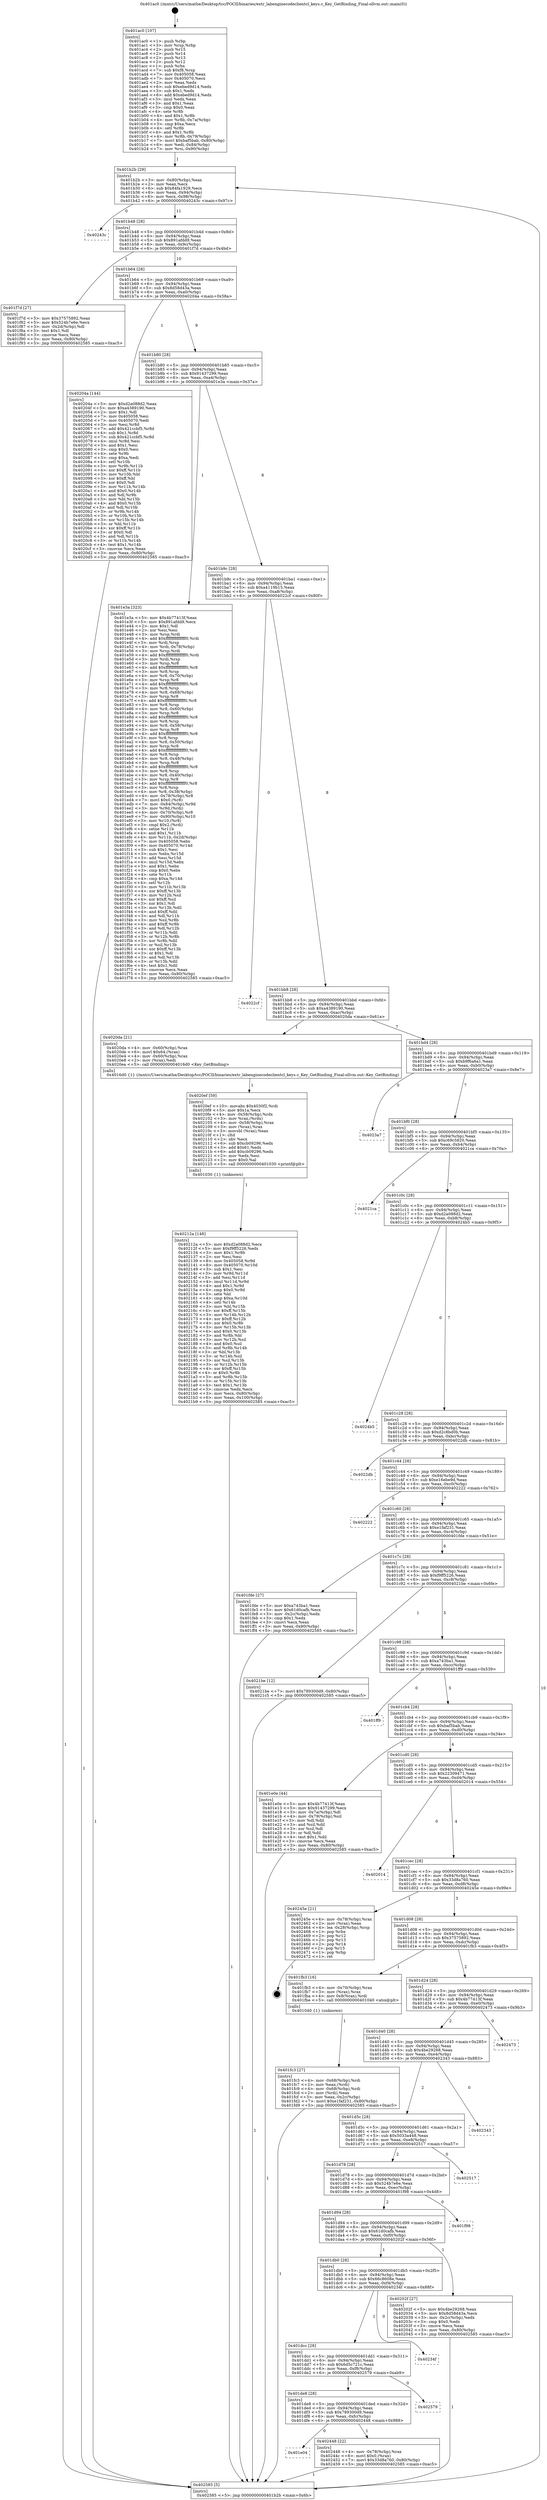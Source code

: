 digraph "0x401ac0" {
  label = "0x401ac0 (/mnt/c/Users/mathe/Desktop/tcc/POCII/binaries/extr_labenginecodeclientcl_keys.c_Key_GetBinding_Final-ollvm.out::main(0))"
  labelloc = "t"
  node[shape=record]

  Entry [label="",width=0.3,height=0.3,shape=circle,fillcolor=black,style=filled]
  "0x401b2b" [label="{
     0x401b2b [29]\l
     | [instrs]\l
     &nbsp;&nbsp;0x401b2b \<+3\>: mov -0x80(%rbp),%eax\l
     &nbsp;&nbsp;0x401b2e \<+2\>: mov %eax,%ecx\l
     &nbsp;&nbsp;0x401b30 \<+6\>: sub $0x84fa1929,%ecx\l
     &nbsp;&nbsp;0x401b36 \<+6\>: mov %eax,-0x94(%rbp)\l
     &nbsp;&nbsp;0x401b3c \<+6\>: mov %ecx,-0x98(%rbp)\l
     &nbsp;&nbsp;0x401b42 \<+6\>: je 000000000040243c \<main+0x97c\>\l
  }"]
  "0x40243c" [label="{
     0x40243c\l
  }", style=dashed]
  "0x401b48" [label="{
     0x401b48 [28]\l
     | [instrs]\l
     &nbsp;&nbsp;0x401b48 \<+5\>: jmp 0000000000401b4d \<main+0x8d\>\l
     &nbsp;&nbsp;0x401b4d \<+6\>: mov -0x94(%rbp),%eax\l
     &nbsp;&nbsp;0x401b53 \<+5\>: sub $0x891afdd9,%eax\l
     &nbsp;&nbsp;0x401b58 \<+6\>: mov %eax,-0x9c(%rbp)\l
     &nbsp;&nbsp;0x401b5e \<+6\>: je 0000000000401f7d \<main+0x4bd\>\l
  }"]
  Exit [label="",width=0.3,height=0.3,shape=circle,fillcolor=black,style=filled,peripheries=2]
  "0x401f7d" [label="{
     0x401f7d [27]\l
     | [instrs]\l
     &nbsp;&nbsp;0x401f7d \<+5\>: mov $0x37575892,%eax\l
     &nbsp;&nbsp;0x401f82 \<+5\>: mov $0x524b7e6e,%ecx\l
     &nbsp;&nbsp;0x401f87 \<+3\>: mov -0x2d(%rbp),%dl\l
     &nbsp;&nbsp;0x401f8a \<+3\>: test $0x1,%dl\l
     &nbsp;&nbsp;0x401f8d \<+3\>: cmovne %ecx,%eax\l
     &nbsp;&nbsp;0x401f90 \<+3\>: mov %eax,-0x80(%rbp)\l
     &nbsp;&nbsp;0x401f93 \<+5\>: jmp 0000000000402585 \<main+0xac5\>\l
  }"]
  "0x401b64" [label="{
     0x401b64 [28]\l
     | [instrs]\l
     &nbsp;&nbsp;0x401b64 \<+5\>: jmp 0000000000401b69 \<main+0xa9\>\l
     &nbsp;&nbsp;0x401b69 \<+6\>: mov -0x94(%rbp),%eax\l
     &nbsp;&nbsp;0x401b6f \<+5\>: sub $0x8d58d43a,%eax\l
     &nbsp;&nbsp;0x401b74 \<+6\>: mov %eax,-0xa0(%rbp)\l
     &nbsp;&nbsp;0x401b7a \<+6\>: je 000000000040204a \<main+0x58a\>\l
  }"]
  "0x401e04" [label="{
     0x401e04\l
  }", style=dashed]
  "0x40204a" [label="{
     0x40204a [144]\l
     | [instrs]\l
     &nbsp;&nbsp;0x40204a \<+5\>: mov $0xd2a088d2,%eax\l
     &nbsp;&nbsp;0x40204f \<+5\>: mov $0xa4389190,%ecx\l
     &nbsp;&nbsp;0x402054 \<+2\>: mov $0x1,%dl\l
     &nbsp;&nbsp;0x402056 \<+7\>: mov 0x405058,%esi\l
     &nbsp;&nbsp;0x40205d \<+7\>: mov 0x405070,%edi\l
     &nbsp;&nbsp;0x402064 \<+3\>: mov %esi,%r8d\l
     &nbsp;&nbsp;0x402067 \<+7\>: add $0x421ccbf5,%r8d\l
     &nbsp;&nbsp;0x40206e \<+4\>: sub $0x1,%r8d\l
     &nbsp;&nbsp;0x402072 \<+7\>: sub $0x421ccbf5,%r8d\l
     &nbsp;&nbsp;0x402079 \<+4\>: imul %r8d,%esi\l
     &nbsp;&nbsp;0x40207d \<+3\>: and $0x1,%esi\l
     &nbsp;&nbsp;0x402080 \<+3\>: cmp $0x0,%esi\l
     &nbsp;&nbsp;0x402083 \<+4\>: sete %r9b\l
     &nbsp;&nbsp;0x402087 \<+3\>: cmp $0xa,%edi\l
     &nbsp;&nbsp;0x40208a \<+4\>: setl %r10b\l
     &nbsp;&nbsp;0x40208e \<+3\>: mov %r9b,%r11b\l
     &nbsp;&nbsp;0x402091 \<+4\>: xor $0xff,%r11b\l
     &nbsp;&nbsp;0x402095 \<+3\>: mov %r10b,%bl\l
     &nbsp;&nbsp;0x402098 \<+3\>: xor $0xff,%bl\l
     &nbsp;&nbsp;0x40209b \<+3\>: xor $0x0,%dl\l
     &nbsp;&nbsp;0x40209e \<+3\>: mov %r11b,%r14b\l
     &nbsp;&nbsp;0x4020a1 \<+4\>: and $0x0,%r14b\l
     &nbsp;&nbsp;0x4020a5 \<+3\>: and %dl,%r9b\l
     &nbsp;&nbsp;0x4020a8 \<+3\>: mov %bl,%r15b\l
     &nbsp;&nbsp;0x4020ab \<+4\>: and $0x0,%r15b\l
     &nbsp;&nbsp;0x4020af \<+3\>: and %dl,%r10b\l
     &nbsp;&nbsp;0x4020b2 \<+3\>: or %r9b,%r14b\l
     &nbsp;&nbsp;0x4020b5 \<+3\>: or %r10b,%r15b\l
     &nbsp;&nbsp;0x4020b8 \<+3\>: xor %r15b,%r14b\l
     &nbsp;&nbsp;0x4020bb \<+3\>: or %bl,%r11b\l
     &nbsp;&nbsp;0x4020be \<+4\>: xor $0xff,%r11b\l
     &nbsp;&nbsp;0x4020c2 \<+3\>: or $0x0,%dl\l
     &nbsp;&nbsp;0x4020c5 \<+3\>: and %dl,%r11b\l
     &nbsp;&nbsp;0x4020c8 \<+3\>: or %r11b,%r14b\l
     &nbsp;&nbsp;0x4020cb \<+4\>: test $0x1,%r14b\l
     &nbsp;&nbsp;0x4020cf \<+3\>: cmovne %ecx,%eax\l
     &nbsp;&nbsp;0x4020d2 \<+3\>: mov %eax,-0x80(%rbp)\l
     &nbsp;&nbsp;0x4020d5 \<+5\>: jmp 0000000000402585 \<main+0xac5\>\l
  }"]
  "0x401b80" [label="{
     0x401b80 [28]\l
     | [instrs]\l
     &nbsp;&nbsp;0x401b80 \<+5\>: jmp 0000000000401b85 \<main+0xc5\>\l
     &nbsp;&nbsp;0x401b85 \<+6\>: mov -0x94(%rbp),%eax\l
     &nbsp;&nbsp;0x401b8b \<+5\>: sub $0x91437299,%eax\l
     &nbsp;&nbsp;0x401b90 \<+6\>: mov %eax,-0xa4(%rbp)\l
     &nbsp;&nbsp;0x401b96 \<+6\>: je 0000000000401e3a \<main+0x37a\>\l
  }"]
  "0x402448" [label="{
     0x402448 [22]\l
     | [instrs]\l
     &nbsp;&nbsp;0x402448 \<+4\>: mov -0x78(%rbp),%rax\l
     &nbsp;&nbsp;0x40244c \<+6\>: movl $0x0,(%rax)\l
     &nbsp;&nbsp;0x402452 \<+7\>: movl $0x33d8a760,-0x80(%rbp)\l
     &nbsp;&nbsp;0x402459 \<+5\>: jmp 0000000000402585 \<main+0xac5\>\l
  }"]
  "0x401e3a" [label="{
     0x401e3a [323]\l
     | [instrs]\l
     &nbsp;&nbsp;0x401e3a \<+5\>: mov $0x4b77413f,%eax\l
     &nbsp;&nbsp;0x401e3f \<+5\>: mov $0x891afdd9,%ecx\l
     &nbsp;&nbsp;0x401e44 \<+2\>: mov $0x1,%dl\l
     &nbsp;&nbsp;0x401e46 \<+2\>: xor %esi,%esi\l
     &nbsp;&nbsp;0x401e48 \<+3\>: mov %rsp,%rdi\l
     &nbsp;&nbsp;0x401e4b \<+4\>: add $0xfffffffffffffff0,%rdi\l
     &nbsp;&nbsp;0x401e4f \<+3\>: mov %rdi,%rsp\l
     &nbsp;&nbsp;0x401e52 \<+4\>: mov %rdi,-0x78(%rbp)\l
     &nbsp;&nbsp;0x401e56 \<+3\>: mov %rsp,%rdi\l
     &nbsp;&nbsp;0x401e59 \<+4\>: add $0xfffffffffffffff0,%rdi\l
     &nbsp;&nbsp;0x401e5d \<+3\>: mov %rdi,%rsp\l
     &nbsp;&nbsp;0x401e60 \<+3\>: mov %rsp,%r8\l
     &nbsp;&nbsp;0x401e63 \<+4\>: add $0xfffffffffffffff0,%r8\l
     &nbsp;&nbsp;0x401e67 \<+3\>: mov %r8,%rsp\l
     &nbsp;&nbsp;0x401e6a \<+4\>: mov %r8,-0x70(%rbp)\l
     &nbsp;&nbsp;0x401e6e \<+3\>: mov %rsp,%r8\l
     &nbsp;&nbsp;0x401e71 \<+4\>: add $0xfffffffffffffff0,%r8\l
     &nbsp;&nbsp;0x401e75 \<+3\>: mov %r8,%rsp\l
     &nbsp;&nbsp;0x401e78 \<+4\>: mov %r8,-0x68(%rbp)\l
     &nbsp;&nbsp;0x401e7c \<+3\>: mov %rsp,%r8\l
     &nbsp;&nbsp;0x401e7f \<+4\>: add $0xfffffffffffffff0,%r8\l
     &nbsp;&nbsp;0x401e83 \<+3\>: mov %r8,%rsp\l
     &nbsp;&nbsp;0x401e86 \<+4\>: mov %r8,-0x60(%rbp)\l
     &nbsp;&nbsp;0x401e8a \<+3\>: mov %rsp,%r8\l
     &nbsp;&nbsp;0x401e8d \<+4\>: add $0xfffffffffffffff0,%r8\l
     &nbsp;&nbsp;0x401e91 \<+3\>: mov %r8,%rsp\l
     &nbsp;&nbsp;0x401e94 \<+4\>: mov %r8,-0x58(%rbp)\l
     &nbsp;&nbsp;0x401e98 \<+3\>: mov %rsp,%r8\l
     &nbsp;&nbsp;0x401e9b \<+4\>: add $0xfffffffffffffff0,%r8\l
     &nbsp;&nbsp;0x401e9f \<+3\>: mov %r8,%rsp\l
     &nbsp;&nbsp;0x401ea2 \<+4\>: mov %r8,-0x50(%rbp)\l
     &nbsp;&nbsp;0x401ea6 \<+3\>: mov %rsp,%r8\l
     &nbsp;&nbsp;0x401ea9 \<+4\>: add $0xfffffffffffffff0,%r8\l
     &nbsp;&nbsp;0x401ead \<+3\>: mov %r8,%rsp\l
     &nbsp;&nbsp;0x401eb0 \<+4\>: mov %r8,-0x48(%rbp)\l
     &nbsp;&nbsp;0x401eb4 \<+3\>: mov %rsp,%r8\l
     &nbsp;&nbsp;0x401eb7 \<+4\>: add $0xfffffffffffffff0,%r8\l
     &nbsp;&nbsp;0x401ebb \<+3\>: mov %r8,%rsp\l
     &nbsp;&nbsp;0x401ebe \<+4\>: mov %r8,-0x40(%rbp)\l
     &nbsp;&nbsp;0x401ec2 \<+3\>: mov %rsp,%r8\l
     &nbsp;&nbsp;0x401ec5 \<+4\>: add $0xfffffffffffffff0,%r8\l
     &nbsp;&nbsp;0x401ec9 \<+3\>: mov %r8,%rsp\l
     &nbsp;&nbsp;0x401ecc \<+4\>: mov %r8,-0x38(%rbp)\l
     &nbsp;&nbsp;0x401ed0 \<+4\>: mov -0x78(%rbp),%r8\l
     &nbsp;&nbsp;0x401ed4 \<+7\>: movl $0x0,(%r8)\l
     &nbsp;&nbsp;0x401edb \<+7\>: mov -0x84(%rbp),%r9d\l
     &nbsp;&nbsp;0x401ee2 \<+3\>: mov %r9d,(%rdi)\l
     &nbsp;&nbsp;0x401ee5 \<+4\>: mov -0x70(%rbp),%r8\l
     &nbsp;&nbsp;0x401ee9 \<+7\>: mov -0x90(%rbp),%r10\l
     &nbsp;&nbsp;0x401ef0 \<+3\>: mov %r10,(%r8)\l
     &nbsp;&nbsp;0x401ef3 \<+3\>: cmpl $0x2,(%rdi)\l
     &nbsp;&nbsp;0x401ef6 \<+4\>: setne %r11b\l
     &nbsp;&nbsp;0x401efa \<+4\>: and $0x1,%r11b\l
     &nbsp;&nbsp;0x401efe \<+4\>: mov %r11b,-0x2d(%rbp)\l
     &nbsp;&nbsp;0x401f02 \<+7\>: mov 0x405058,%ebx\l
     &nbsp;&nbsp;0x401f09 \<+8\>: mov 0x405070,%r14d\l
     &nbsp;&nbsp;0x401f11 \<+3\>: sub $0x1,%esi\l
     &nbsp;&nbsp;0x401f14 \<+3\>: mov %ebx,%r15d\l
     &nbsp;&nbsp;0x401f17 \<+3\>: add %esi,%r15d\l
     &nbsp;&nbsp;0x401f1a \<+4\>: imul %r15d,%ebx\l
     &nbsp;&nbsp;0x401f1e \<+3\>: and $0x1,%ebx\l
     &nbsp;&nbsp;0x401f21 \<+3\>: cmp $0x0,%ebx\l
     &nbsp;&nbsp;0x401f24 \<+4\>: sete %r11b\l
     &nbsp;&nbsp;0x401f28 \<+4\>: cmp $0xa,%r14d\l
     &nbsp;&nbsp;0x401f2c \<+4\>: setl %r12b\l
     &nbsp;&nbsp;0x401f30 \<+3\>: mov %r11b,%r13b\l
     &nbsp;&nbsp;0x401f33 \<+4\>: xor $0xff,%r13b\l
     &nbsp;&nbsp;0x401f37 \<+3\>: mov %r12b,%sil\l
     &nbsp;&nbsp;0x401f3a \<+4\>: xor $0xff,%sil\l
     &nbsp;&nbsp;0x401f3e \<+3\>: xor $0x1,%dl\l
     &nbsp;&nbsp;0x401f41 \<+3\>: mov %r13b,%dil\l
     &nbsp;&nbsp;0x401f44 \<+4\>: and $0xff,%dil\l
     &nbsp;&nbsp;0x401f48 \<+3\>: and %dl,%r11b\l
     &nbsp;&nbsp;0x401f4b \<+3\>: mov %sil,%r8b\l
     &nbsp;&nbsp;0x401f4e \<+4\>: and $0xff,%r8b\l
     &nbsp;&nbsp;0x401f52 \<+3\>: and %dl,%r12b\l
     &nbsp;&nbsp;0x401f55 \<+3\>: or %r11b,%dil\l
     &nbsp;&nbsp;0x401f58 \<+3\>: or %r12b,%r8b\l
     &nbsp;&nbsp;0x401f5b \<+3\>: xor %r8b,%dil\l
     &nbsp;&nbsp;0x401f5e \<+3\>: or %sil,%r13b\l
     &nbsp;&nbsp;0x401f61 \<+4\>: xor $0xff,%r13b\l
     &nbsp;&nbsp;0x401f65 \<+3\>: or $0x1,%dl\l
     &nbsp;&nbsp;0x401f68 \<+3\>: and %dl,%r13b\l
     &nbsp;&nbsp;0x401f6b \<+3\>: or %r13b,%dil\l
     &nbsp;&nbsp;0x401f6e \<+4\>: test $0x1,%dil\l
     &nbsp;&nbsp;0x401f72 \<+3\>: cmovne %ecx,%eax\l
     &nbsp;&nbsp;0x401f75 \<+3\>: mov %eax,-0x80(%rbp)\l
     &nbsp;&nbsp;0x401f78 \<+5\>: jmp 0000000000402585 \<main+0xac5\>\l
  }"]
  "0x401b9c" [label="{
     0x401b9c [28]\l
     | [instrs]\l
     &nbsp;&nbsp;0x401b9c \<+5\>: jmp 0000000000401ba1 \<main+0xe1\>\l
     &nbsp;&nbsp;0x401ba1 \<+6\>: mov -0x94(%rbp),%eax\l
     &nbsp;&nbsp;0x401ba7 \<+5\>: sub $0xa4119b15,%eax\l
     &nbsp;&nbsp;0x401bac \<+6\>: mov %eax,-0xa8(%rbp)\l
     &nbsp;&nbsp;0x401bb2 \<+6\>: je 00000000004022cf \<main+0x80f\>\l
  }"]
  "0x401de8" [label="{
     0x401de8 [28]\l
     | [instrs]\l
     &nbsp;&nbsp;0x401de8 \<+5\>: jmp 0000000000401ded \<main+0x32d\>\l
     &nbsp;&nbsp;0x401ded \<+6\>: mov -0x94(%rbp),%eax\l
     &nbsp;&nbsp;0x401df3 \<+5\>: sub $0x789300d9,%eax\l
     &nbsp;&nbsp;0x401df8 \<+6\>: mov %eax,-0xfc(%rbp)\l
     &nbsp;&nbsp;0x401dfe \<+6\>: je 0000000000402448 \<main+0x988\>\l
  }"]
  "0x4022cf" [label="{
     0x4022cf\l
  }", style=dashed]
  "0x401bb8" [label="{
     0x401bb8 [28]\l
     | [instrs]\l
     &nbsp;&nbsp;0x401bb8 \<+5\>: jmp 0000000000401bbd \<main+0xfd\>\l
     &nbsp;&nbsp;0x401bbd \<+6\>: mov -0x94(%rbp),%eax\l
     &nbsp;&nbsp;0x401bc3 \<+5\>: sub $0xa4389190,%eax\l
     &nbsp;&nbsp;0x401bc8 \<+6\>: mov %eax,-0xac(%rbp)\l
     &nbsp;&nbsp;0x401bce \<+6\>: je 00000000004020da \<main+0x61a\>\l
  }"]
  "0x402579" [label="{
     0x402579\l
  }", style=dashed]
  "0x4020da" [label="{
     0x4020da [21]\l
     | [instrs]\l
     &nbsp;&nbsp;0x4020da \<+4\>: mov -0x60(%rbp),%rax\l
     &nbsp;&nbsp;0x4020de \<+6\>: movl $0x64,(%rax)\l
     &nbsp;&nbsp;0x4020e4 \<+4\>: mov -0x60(%rbp),%rax\l
     &nbsp;&nbsp;0x4020e8 \<+2\>: mov (%rax),%edi\l
     &nbsp;&nbsp;0x4020ea \<+5\>: call 00000000004016d0 \<Key_GetBinding\>\l
     | [calls]\l
     &nbsp;&nbsp;0x4016d0 \{1\} (/mnt/c/Users/mathe/Desktop/tcc/POCII/binaries/extr_labenginecodeclientcl_keys.c_Key_GetBinding_Final-ollvm.out::Key_GetBinding)\l
  }"]
  "0x401bd4" [label="{
     0x401bd4 [28]\l
     | [instrs]\l
     &nbsp;&nbsp;0x401bd4 \<+5\>: jmp 0000000000401bd9 \<main+0x119\>\l
     &nbsp;&nbsp;0x401bd9 \<+6\>: mov -0x94(%rbp),%eax\l
     &nbsp;&nbsp;0x401bdf \<+5\>: sub $0xb9f6a6a1,%eax\l
     &nbsp;&nbsp;0x401be4 \<+6\>: mov %eax,-0xb0(%rbp)\l
     &nbsp;&nbsp;0x401bea \<+6\>: je 00000000004023a7 \<main+0x8e7\>\l
  }"]
  "0x401dcc" [label="{
     0x401dcc [28]\l
     | [instrs]\l
     &nbsp;&nbsp;0x401dcc \<+5\>: jmp 0000000000401dd1 \<main+0x311\>\l
     &nbsp;&nbsp;0x401dd1 \<+6\>: mov -0x94(%rbp),%eax\l
     &nbsp;&nbsp;0x401dd7 \<+5\>: sub $0x6d5c721c,%eax\l
     &nbsp;&nbsp;0x401ddc \<+6\>: mov %eax,-0xf8(%rbp)\l
     &nbsp;&nbsp;0x401de2 \<+6\>: je 0000000000402579 \<main+0xab9\>\l
  }"]
  "0x4023a7" [label="{
     0x4023a7\l
  }", style=dashed]
  "0x401bf0" [label="{
     0x401bf0 [28]\l
     | [instrs]\l
     &nbsp;&nbsp;0x401bf0 \<+5\>: jmp 0000000000401bf5 \<main+0x135\>\l
     &nbsp;&nbsp;0x401bf5 \<+6\>: mov -0x94(%rbp),%eax\l
     &nbsp;&nbsp;0x401bfb \<+5\>: sub $0xc69c5820,%eax\l
     &nbsp;&nbsp;0x401c00 \<+6\>: mov %eax,-0xb4(%rbp)\l
     &nbsp;&nbsp;0x401c06 \<+6\>: je 00000000004021ca \<main+0x70a\>\l
  }"]
  "0x40234f" [label="{
     0x40234f\l
  }", style=dashed]
  "0x4021ca" [label="{
     0x4021ca\l
  }", style=dashed]
  "0x401c0c" [label="{
     0x401c0c [28]\l
     | [instrs]\l
     &nbsp;&nbsp;0x401c0c \<+5\>: jmp 0000000000401c11 \<main+0x151\>\l
     &nbsp;&nbsp;0x401c11 \<+6\>: mov -0x94(%rbp),%eax\l
     &nbsp;&nbsp;0x401c17 \<+5\>: sub $0xd2a088d2,%eax\l
     &nbsp;&nbsp;0x401c1c \<+6\>: mov %eax,-0xb8(%rbp)\l
     &nbsp;&nbsp;0x401c22 \<+6\>: je 00000000004024b5 \<main+0x9f5\>\l
  }"]
  "0x40212a" [label="{
     0x40212a [148]\l
     | [instrs]\l
     &nbsp;&nbsp;0x40212a \<+5\>: mov $0xd2a088d2,%ecx\l
     &nbsp;&nbsp;0x40212f \<+5\>: mov $0xf9ff5226,%edx\l
     &nbsp;&nbsp;0x402134 \<+3\>: mov $0x1,%r8b\l
     &nbsp;&nbsp;0x402137 \<+2\>: xor %esi,%esi\l
     &nbsp;&nbsp;0x402139 \<+8\>: mov 0x405058,%r9d\l
     &nbsp;&nbsp;0x402141 \<+8\>: mov 0x405070,%r10d\l
     &nbsp;&nbsp;0x402149 \<+3\>: sub $0x1,%esi\l
     &nbsp;&nbsp;0x40214c \<+3\>: mov %r9d,%r11d\l
     &nbsp;&nbsp;0x40214f \<+3\>: add %esi,%r11d\l
     &nbsp;&nbsp;0x402152 \<+4\>: imul %r11d,%r9d\l
     &nbsp;&nbsp;0x402156 \<+4\>: and $0x1,%r9d\l
     &nbsp;&nbsp;0x40215a \<+4\>: cmp $0x0,%r9d\l
     &nbsp;&nbsp;0x40215e \<+3\>: sete %bl\l
     &nbsp;&nbsp;0x402161 \<+4\>: cmp $0xa,%r10d\l
     &nbsp;&nbsp;0x402165 \<+4\>: setl %r14b\l
     &nbsp;&nbsp;0x402169 \<+3\>: mov %bl,%r15b\l
     &nbsp;&nbsp;0x40216c \<+4\>: xor $0xff,%r15b\l
     &nbsp;&nbsp;0x402170 \<+3\>: mov %r14b,%r12b\l
     &nbsp;&nbsp;0x402173 \<+4\>: xor $0xff,%r12b\l
     &nbsp;&nbsp;0x402177 \<+4\>: xor $0x0,%r8b\l
     &nbsp;&nbsp;0x40217b \<+3\>: mov %r15b,%r13b\l
     &nbsp;&nbsp;0x40217e \<+4\>: and $0x0,%r13b\l
     &nbsp;&nbsp;0x402182 \<+3\>: and %r8b,%bl\l
     &nbsp;&nbsp;0x402185 \<+3\>: mov %r12b,%sil\l
     &nbsp;&nbsp;0x402188 \<+4\>: and $0x0,%sil\l
     &nbsp;&nbsp;0x40218c \<+3\>: and %r8b,%r14b\l
     &nbsp;&nbsp;0x40218f \<+3\>: or %bl,%r13b\l
     &nbsp;&nbsp;0x402192 \<+3\>: or %r14b,%sil\l
     &nbsp;&nbsp;0x402195 \<+3\>: xor %sil,%r13b\l
     &nbsp;&nbsp;0x402198 \<+3\>: or %r12b,%r15b\l
     &nbsp;&nbsp;0x40219b \<+4\>: xor $0xff,%r15b\l
     &nbsp;&nbsp;0x40219f \<+4\>: or $0x0,%r8b\l
     &nbsp;&nbsp;0x4021a3 \<+3\>: and %r8b,%r15b\l
     &nbsp;&nbsp;0x4021a6 \<+3\>: or %r15b,%r13b\l
     &nbsp;&nbsp;0x4021a9 \<+4\>: test $0x1,%r13b\l
     &nbsp;&nbsp;0x4021ad \<+3\>: cmovne %edx,%ecx\l
     &nbsp;&nbsp;0x4021b0 \<+3\>: mov %ecx,-0x80(%rbp)\l
     &nbsp;&nbsp;0x4021b3 \<+6\>: mov %eax,-0x100(%rbp)\l
     &nbsp;&nbsp;0x4021b9 \<+5\>: jmp 0000000000402585 \<main+0xac5\>\l
  }"]
  "0x4024b5" [label="{
     0x4024b5\l
  }", style=dashed]
  "0x401c28" [label="{
     0x401c28 [28]\l
     | [instrs]\l
     &nbsp;&nbsp;0x401c28 \<+5\>: jmp 0000000000401c2d \<main+0x16d\>\l
     &nbsp;&nbsp;0x401c2d \<+6\>: mov -0x94(%rbp),%eax\l
     &nbsp;&nbsp;0x401c33 \<+5\>: sub $0xd2c8bd0b,%eax\l
     &nbsp;&nbsp;0x401c38 \<+6\>: mov %eax,-0xbc(%rbp)\l
     &nbsp;&nbsp;0x401c3e \<+6\>: je 00000000004022db \<main+0x81b\>\l
  }"]
  "0x4020ef" [label="{
     0x4020ef [59]\l
     | [instrs]\l
     &nbsp;&nbsp;0x4020ef \<+10\>: movabs $0x4030f2,%rdi\l
     &nbsp;&nbsp;0x4020f9 \<+5\>: mov $0x1a,%ecx\l
     &nbsp;&nbsp;0x4020fe \<+4\>: mov -0x58(%rbp),%rdx\l
     &nbsp;&nbsp;0x402102 \<+3\>: mov %rax,(%rdx)\l
     &nbsp;&nbsp;0x402105 \<+4\>: mov -0x58(%rbp),%rax\l
     &nbsp;&nbsp;0x402109 \<+3\>: mov (%rax),%rax\l
     &nbsp;&nbsp;0x40210c \<+3\>: movsbl (%rax),%eax\l
     &nbsp;&nbsp;0x40210f \<+1\>: cltd\l
     &nbsp;&nbsp;0x402110 \<+2\>: idiv %ecx\l
     &nbsp;&nbsp;0x402112 \<+6\>: sub $0xcb09296,%edx\l
     &nbsp;&nbsp;0x402118 \<+3\>: add $0x61,%edx\l
     &nbsp;&nbsp;0x40211b \<+6\>: add $0xcb09296,%edx\l
     &nbsp;&nbsp;0x402121 \<+2\>: mov %edx,%esi\l
     &nbsp;&nbsp;0x402123 \<+2\>: mov $0x0,%al\l
     &nbsp;&nbsp;0x402125 \<+5\>: call 0000000000401030 \<printf@plt\>\l
     | [calls]\l
     &nbsp;&nbsp;0x401030 \{1\} (unknown)\l
  }"]
  "0x4022db" [label="{
     0x4022db\l
  }", style=dashed]
  "0x401c44" [label="{
     0x401c44 [28]\l
     | [instrs]\l
     &nbsp;&nbsp;0x401c44 \<+5\>: jmp 0000000000401c49 \<main+0x189\>\l
     &nbsp;&nbsp;0x401c49 \<+6\>: mov -0x94(%rbp),%eax\l
     &nbsp;&nbsp;0x401c4f \<+5\>: sub $0xe16ebe9d,%eax\l
     &nbsp;&nbsp;0x401c54 \<+6\>: mov %eax,-0xc0(%rbp)\l
     &nbsp;&nbsp;0x401c5a \<+6\>: je 0000000000402222 \<main+0x762\>\l
  }"]
  "0x401db0" [label="{
     0x401db0 [28]\l
     | [instrs]\l
     &nbsp;&nbsp;0x401db0 \<+5\>: jmp 0000000000401db5 \<main+0x2f5\>\l
     &nbsp;&nbsp;0x401db5 \<+6\>: mov -0x94(%rbp),%eax\l
     &nbsp;&nbsp;0x401dbb \<+5\>: sub $0x66c8608e,%eax\l
     &nbsp;&nbsp;0x401dc0 \<+6\>: mov %eax,-0xf4(%rbp)\l
     &nbsp;&nbsp;0x401dc6 \<+6\>: je 000000000040234f \<main+0x88f\>\l
  }"]
  "0x402222" [label="{
     0x402222\l
  }", style=dashed]
  "0x401c60" [label="{
     0x401c60 [28]\l
     | [instrs]\l
     &nbsp;&nbsp;0x401c60 \<+5\>: jmp 0000000000401c65 \<main+0x1a5\>\l
     &nbsp;&nbsp;0x401c65 \<+6\>: mov -0x94(%rbp),%eax\l
     &nbsp;&nbsp;0x401c6b \<+5\>: sub $0xe1faf231,%eax\l
     &nbsp;&nbsp;0x401c70 \<+6\>: mov %eax,-0xc4(%rbp)\l
     &nbsp;&nbsp;0x401c76 \<+6\>: je 0000000000401fde \<main+0x51e\>\l
  }"]
  "0x40202f" [label="{
     0x40202f [27]\l
     | [instrs]\l
     &nbsp;&nbsp;0x40202f \<+5\>: mov $0x4be29268,%eax\l
     &nbsp;&nbsp;0x402034 \<+5\>: mov $0x8d58d43a,%ecx\l
     &nbsp;&nbsp;0x402039 \<+3\>: mov -0x2c(%rbp),%edx\l
     &nbsp;&nbsp;0x40203c \<+3\>: cmp $0x0,%edx\l
     &nbsp;&nbsp;0x40203f \<+3\>: cmove %ecx,%eax\l
     &nbsp;&nbsp;0x402042 \<+3\>: mov %eax,-0x80(%rbp)\l
     &nbsp;&nbsp;0x402045 \<+5\>: jmp 0000000000402585 \<main+0xac5\>\l
  }"]
  "0x401fde" [label="{
     0x401fde [27]\l
     | [instrs]\l
     &nbsp;&nbsp;0x401fde \<+5\>: mov $0xa743ba1,%eax\l
     &nbsp;&nbsp;0x401fe3 \<+5\>: mov $0x61d0cafb,%ecx\l
     &nbsp;&nbsp;0x401fe8 \<+3\>: mov -0x2c(%rbp),%edx\l
     &nbsp;&nbsp;0x401feb \<+3\>: cmp $0x1,%edx\l
     &nbsp;&nbsp;0x401fee \<+3\>: cmovl %ecx,%eax\l
     &nbsp;&nbsp;0x401ff1 \<+3\>: mov %eax,-0x80(%rbp)\l
     &nbsp;&nbsp;0x401ff4 \<+5\>: jmp 0000000000402585 \<main+0xac5\>\l
  }"]
  "0x401c7c" [label="{
     0x401c7c [28]\l
     | [instrs]\l
     &nbsp;&nbsp;0x401c7c \<+5\>: jmp 0000000000401c81 \<main+0x1c1\>\l
     &nbsp;&nbsp;0x401c81 \<+6\>: mov -0x94(%rbp),%eax\l
     &nbsp;&nbsp;0x401c87 \<+5\>: sub $0xf9ff5226,%eax\l
     &nbsp;&nbsp;0x401c8c \<+6\>: mov %eax,-0xc8(%rbp)\l
     &nbsp;&nbsp;0x401c92 \<+6\>: je 00000000004021be \<main+0x6fe\>\l
  }"]
  "0x401d94" [label="{
     0x401d94 [28]\l
     | [instrs]\l
     &nbsp;&nbsp;0x401d94 \<+5\>: jmp 0000000000401d99 \<main+0x2d9\>\l
     &nbsp;&nbsp;0x401d99 \<+6\>: mov -0x94(%rbp),%eax\l
     &nbsp;&nbsp;0x401d9f \<+5\>: sub $0x61d0cafb,%eax\l
     &nbsp;&nbsp;0x401da4 \<+6\>: mov %eax,-0xf0(%rbp)\l
     &nbsp;&nbsp;0x401daa \<+6\>: je 000000000040202f \<main+0x56f\>\l
  }"]
  "0x4021be" [label="{
     0x4021be [12]\l
     | [instrs]\l
     &nbsp;&nbsp;0x4021be \<+7\>: movl $0x789300d9,-0x80(%rbp)\l
     &nbsp;&nbsp;0x4021c5 \<+5\>: jmp 0000000000402585 \<main+0xac5\>\l
  }"]
  "0x401c98" [label="{
     0x401c98 [28]\l
     | [instrs]\l
     &nbsp;&nbsp;0x401c98 \<+5\>: jmp 0000000000401c9d \<main+0x1dd\>\l
     &nbsp;&nbsp;0x401c9d \<+6\>: mov -0x94(%rbp),%eax\l
     &nbsp;&nbsp;0x401ca3 \<+5\>: sub $0xa743ba1,%eax\l
     &nbsp;&nbsp;0x401ca8 \<+6\>: mov %eax,-0xcc(%rbp)\l
     &nbsp;&nbsp;0x401cae \<+6\>: je 0000000000401ff9 \<main+0x539\>\l
  }"]
  "0x401f98" [label="{
     0x401f98\l
  }", style=dashed]
  "0x401ff9" [label="{
     0x401ff9\l
  }", style=dashed]
  "0x401cb4" [label="{
     0x401cb4 [28]\l
     | [instrs]\l
     &nbsp;&nbsp;0x401cb4 \<+5\>: jmp 0000000000401cb9 \<main+0x1f9\>\l
     &nbsp;&nbsp;0x401cb9 \<+6\>: mov -0x94(%rbp),%eax\l
     &nbsp;&nbsp;0x401cbf \<+5\>: sub $0xbaf5bab,%eax\l
     &nbsp;&nbsp;0x401cc4 \<+6\>: mov %eax,-0xd0(%rbp)\l
     &nbsp;&nbsp;0x401cca \<+6\>: je 0000000000401e0e \<main+0x34e\>\l
  }"]
  "0x401d78" [label="{
     0x401d78 [28]\l
     | [instrs]\l
     &nbsp;&nbsp;0x401d78 \<+5\>: jmp 0000000000401d7d \<main+0x2bd\>\l
     &nbsp;&nbsp;0x401d7d \<+6\>: mov -0x94(%rbp),%eax\l
     &nbsp;&nbsp;0x401d83 \<+5\>: sub $0x524b7e6e,%eax\l
     &nbsp;&nbsp;0x401d88 \<+6\>: mov %eax,-0xec(%rbp)\l
     &nbsp;&nbsp;0x401d8e \<+6\>: je 0000000000401f98 \<main+0x4d8\>\l
  }"]
  "0x401e0e" [label="{
     0x401e0e [44]\l
     | [instrs]\l
     &nbsp;&nbsp;0x401e0e \<+5\>: mov $0x4b77413f,%eax\l
     &nbsp;&nbsp;0x401e13 \<+5\>: mov $0x91437299,%ecx\l
     &nbsp;&nbsp;0x401e18 \<+3\>: mov -0x7a(%rbp),%dl\l
     &nbsp;&nbsp;0x401e1b \<+4\>: mov -0x79(%rbp),%sil\l
     &nbsp;&nbsp;0x401e1f \<+3\>: mov %dl,%dil\l
     &nbsp;&nbsp;0x401e22 \<+3\>: and %sil,%dil\l
     &nbsp;&nbsp;0x401e25 \<+3\>: xor %sil,%dl\l
     &nbsp;&nbsp;0x401e28 \<+3\>: or %dl,%dil\l
     &nbsp;&nbsp;0x401e2b \<+4\>: test $0x1,%dil\l
     &nbsp;&nbsp;0x401e2f \<+3\>: cmovne %ecx,%eax\l
     &nbsp;&nbsp;0x401e32 \<+3\>: mov %eax,-0x80(%rbp)\l
     &nbsp;&nbsp;0x401e35 \<+5\>: jmp 0000000000402585 \<main+0xac5\>\l
  }"]
  "0x401cd0" [label="{
     0x401cd0 [28]\l
     | [instrs]\l
     &nbsp;&nbsp;0x401cd0 \<+5\>: jmp 0000000000401cd5 \<main+0x215\>\l
     &nbsp;&nbsp;0x401cd5 \<+6\>: mov -0x94(%rbp),%eax\l
     &nbsp;&nbsp;0x401cdb \<+5\>: sub $0x22309471,%eax\l
     &nbsp;&nbsp;0x401ce0 \<+6\>: mov %eax,-0xd4(%rbp)\l
     &nbsp;&nbsp;0x401ce6 \<+6\>: je 0000000000402014 \<main+0x554\>\l
  }"]
  "0x402585" [label="{
     0x402585 [5]\l
     | [instrs]\l
     &nbsp;&nbsp;0x402585 \<+5\>: jmp 0000000000401b2b \<main+0x6b\>\l
  }"]
  "0x401ac0" [label="{
     0x401ac0 [107]\l
     | [instrs]\l
     &nbsp;&nbsp;0x401ac0 \<+1\>: push %rbp\l
     &nbsp;&nbsp;0x401ac1 \<+3\>: mov %rsp,%rbp\l
     &nbsp;&nbsp;0x401ac4 \<+2\>: push %r15\l
     &nbsp;&nbsp;0x401ac6 \<+2\>: push %r14\l
     &nbsp;&nbsp;0x401ac8 \<+2\>: push %r13\l
     &nbsp;&nbsp;0x401aca \<+2\>: push %r12\l
     &nbsp;&nbsp;0x401acc \<+1\>: push %rbx\l
     &nbsp;&nbsp;0x401acd \<+7\>: sub $0xf8,%rsp\l
     &nbsp;&nbsp;0x401ad4 \<+7\>: mov 0x405058,%eax\l
     &nbsp;&nbsp;0x401adb \<+7\>: mov 0x405070,%ecx\l
     &nbsp;&nbsp;0x401ae2 \<+2\>: mov %eax,%edx\l
     &nbsp;&nbsp;0x401ae4 \<+6\>: sub $0xebed9d14,%edx\l
     &nbsp;&nbsp;0x401aea \<+3\>: sub $0x1,%edx\l
     &nbsp;&nbsp;0x401aed \<+6\>: add $0xebed9d14,%edx\l
     &nbsp;&nbsp;0x401af3 \<+3\>: imul %edx,%eax\l
     &nbsp;&nbsp;0x401af6 \<+3\>: and $0x1,%eax\l
     &nbsp;&nbsp;0x401af9 \<+3\>: cmp $0x0,%eax\l
     &nbsp;&nbsp;0x401afc \<+4\>: sete %r8b\l
     &nbsp;&nbsp;0x401b00 \<+4\>: and $0x1,%r8b\l
     &nbsp;&nbsp;0x401b04 \<+4\>: mov %r8b,-0x7a(%rbp)\l
     &nbsp;&nbsp;0x401b08 \<+3\>: cmp $0xa,%ecx\l
     &nbsp;&nbsp;0x401b0b \<+4\>: setl %r8b\l
     &nbsp;&nbsp;0x401b0f \<+4\>: and $0x1,%r8b\l
     &nbsp;&nbsp;0x401b13 \<+4\>: mov %r8b,-0x79(%rbp)\l
     &nbsp;&nbsp;0x401b17 \<+7\>: movl $0xbaf5bab,-0x80(%rbp)\l
     &nbsp;&nbsp;0x401b1e \<+6\>: mov %edi,-0x84(%rbp)\l
     &nbsp;&nbsp;0x401b24 \<+7\>: mov %rsi,-0x90(%rbp)\l
  }"]
  "0x402517" [label="{
     0x402517\l
  }", style=dashed]
  "0x401d5c" [label="{
     0x401d5c [28]\l
     | [instrs]\l
     &nbsp;&nbsp;0x401d5c \<+5\>: jmp 0000000000401d61 \<main+0x2a1\>\l
     &nbsp;&nbsp;0x401d61 \<+6\>: mov -0x94(%rbp),%eax\l
     &nbsp;&nbsp;0x401d67 \<+5\>: sub $0x5033a448,%eax\l
     &nbsp;&nbsp;0x401d6c \<+6\>: mov %eax,-0xe8(%rbp)\l
     &nbsp;&nbsp;0x401d72 \<+6\>: je 0000000000402517 \<main+0xa57\>\l
  }"]
  "0x402014" [label="{
     0x402014\l
  }", style=dashed]
  "0x401cec" [label="{
     0x401cec [28]\l
     | [instrs]\l
     &nbsp;&nbsp;0x401cec \<+5\>: jmp 0000000000401cf1 \<main+0x231\>\l
     &nbsp;&nbsp;0x401cf1 \<+6\>: mov -0x94(%rbp),%eax\l
     &nbsp;&nbsp;0x401cf7 \<+5\>: sub $0x33d8a760,%eax\l
     &nbsp;&nbsp;0x401cfc \<+6\>: mov %eax,-0xd8(%rbp)\l
     &nbsp;&nbsp;0x401d02 \<+6\>: je 000000000040245e \<main+0x99e\>\l
  }"]
  "0x402343" [label="{
     0x402343\l
  }", style=dashed]
  "0x40245e" [label="{
     0x40245e [21]\l
     | [instrs]\l
     &nbsp;&nbsp;0x40245e \<+4\>: mov -0x78(%rbp),%rax\l
     &nbsp;&nbsp;0x402462 \<+2\>: mov (%rax),%eax\l
     &nbsp;&nbsp;0x402464 \<+4\>: lea -0x28(%rbp),%rsp\l
     &nbsp;&nbsp;0x402468 \<+1\>: pop %rbx\l
     &nbsp;&nbsp;0x402469 \<+2\>: pop %r12\l
     &nbsp;&nbsp;0x40246b \<+2\>: pop %r13\l
     &nbsp;&nbsp;0x40246d \<+2\>: pop %r14\l
     &nbsp;&nbsp;0x40246f \<+2\>: pop %r15\l
     &nbsp;&nbsp;0x402471 \<+1\>: pop %rbp\l
     &nbsp;&nbsp;0x402472 \<+1\>: ret\l
  }"]
  "0x401d08" [label="{
     0x401d08 [28]\l
     | [instrs]\l
     &nbsp;&nbsp;0x401d08 \<+5\>: jmp 0000000000401d0d \<main+0x24d\>\l
     &nbsp;&nbsp;0x401d0d \<+6\>: mov -0x94(%rbp),%eax\l
     &nbsp;&nbsp;0x401d13 \<+5\>: sub $0x37575892,%eax\l
     &nbsp;&nbsp;0x401d18 \<+6\>: mov %eax,-0xdc(%rbp)\l
     &nbsp;&nbsp;0x401d1e \<+6\>: je 0000000000401fb3 \<main+0x4f3\>\l
  }"]
  "0x401d40" [label="{
     0x401d40 [28]\l
     | [instrs]\l
     &nbsp;&nbsp;0x401d40 \<+5\>: jmp 0000000000401d45 \<main+0x285\>\l
     &nbsp;&nbsp;0x401d45 \<+6\>: mov -0x94(%rbp),%eax\l
     &nbsp;&nbsp;0x401d4b \<+5\>: sub $0x4be29268,%eax\l
     &nbsp;&nbsp;0x401d50 \<+6\>: mov %eax,-0xe4(%rbp)\l
     &nbsp;&nbsp;0x401d56 \<+6\>: je 0000000000402343 \<main+0x883\>\l
  }"]
  "0x401fb3" [label="{
     0x401fb3 [16]\l
     | [instrs]\l
     &nbsp;&nbsp;0x401fb3 \<+4\>: mov -0x70(%rbp),%rax\l
     &nbsp;&nbsp;0x401fb7 \<+3\>: mov (%rax),%rax\l
     &nbsp;&nbsp;0x401fba \<+4\>: mov 0x8(%rax),%rdi\l
     &nbsp;&nbsp;0x401fbe \<+5\>: call 0000000000401040 \<atoi@plt\>\l
     | [calls]\l
     &nbsp;&nbsp;0x401040 \{1\} (unknown)\l
  }"]
  "0x401d24" [label="{
     0x401d24 [28]\l
     | [instrs]\l
     &nbsp;&nbsp;0x401d24 \<+5\>: jmp 0000000000401d29 \<main+0x269\>\l
     &nbsp;&nbsp;0x401d29 \<+6\>: mov -0x94(%rbp),%eax\l
     &nbsp;&nbsp;0x401d2f \<+5\>: sub $0x4b77413f,%eax\l
     &nbsp;&nbsp;0x401d34 \<+6\>: mov %eax,-0xe0(%rbp)\l
     &nbsp;&nbsp;0x401d3a \<+6\>: je 0000000000402473 \<main+0x9b3\>\l
  }"]
  "0x401fc3" [label="{
     0x401fc3 [27]\l
     | [instrs]\l
     &nbsp;&nbsp;0x401fc3 \<+4\>: mov -0x68(%rbp),%rdi\l
     &nbsp;&nbsp;0x401fc7 \<+2\>: mov %eax,(%rdi)\l
     &nbsp;&nbsp;0x401fc9 \<+4\>: mov -0x68(%rbp),%rdi\l
     &nbsp;&nbsp;0x401fcd \<+2\>: mov (%rdi),%eax\l
     &nbsp;&nbsp;0x401fcf \<+3\>: mov %eax,-0x2c(%rbp)\l
     &nbsp;&nbsp;0x401fd2 \<+7\>: movl $0xe1faf231,-0x80(%rbp)\l
     &nbsp;&nbsp;0x401fd9 \<+5\>: jmp 0000000000402585 \<main+0xac5\>\l
  }"]
  "0x402473" [label="{
     0x402473\l
  }", style=dashed]
  Entry -> "0x401ac0" [label=" 1"]
  "0x401b2b" -> "0x40243c" [label=" 0"]
  "0x401b2b" -> "0x401b48" [label=" 11"]
  "0x40245e" -> Exit [label=" 1"]
  "0x401b48" -> "0x401f7d" [label=" 1"]
  "0x401b48" -> "0x401b64" [label=" 10"]
  "0x402448" -> "0x402585" [label=" 1"]
  "0x401b64" -> "0x40204a" [label=" 1"]
  "0x401b64" -> "0x401b80" [label=" 9"]
  "0x401de8" -> "0x401e04" [label=" 0"]
  "0x401b80" -> "0x401e3a" [label=" 1"]
  "0x401b80" -> "0x401b9c" [label=" 8"]
  "0x401de8" -> "0x402448" [label=" 1"]
  "0x401b9c" -> "0x4022cf" [label=" 0"]
  "0x401b9c" -> "0x401bb8" [label=" 8"]
  "0x401dcc" -> "0x401de8" [label=" 1"]
  "0x401bb8" -> "0x4020da" [label=" 1"]
  "0x401bb8" -> "0x401bd4" [label=" 7"]
  "0x401dcc" -> "0x402579" [label=" 0"]
  "0x401bd4" -> "0x4023a7" [label=" 0"]
  "0x401bd4" -> "0x401bf0" [label=" 7"]
  "0x401db0" -> "0x401dcc" [label=" 1"]
  "0x401bf0" -> "0x4021ca" [label=" 0"]
  "0x401bf0" -> "0x401c0c" [label=" 7"]
  "0x401db0" -> "0x40234f" [label=" 0"]
  "0x401c0c" -> "0x4024b5" [label=" 0"]
  "0x401c0c" -> "0x401c28" [label=" 7"]
  "0x4021be" -> "0x402585" [label=" 1"]
  "0x401c28" -> "0x4022db" [label=" 0"]
  "0x401c28" -> "0x401c44" [label=" 7"]
  "0x40212a" -> "0x402585" [label=" 1"]
  "0x401c44" -> "0x402222" [label=" 0"]
  "0x401c44" -> "0x401c60" [label=" 7"]
  "0x4020ef" -> "0x40212a" [label=" 1"]
  "0x401c60" -> "0x401fde" [label=" 1"]
  "0x401c60" -> "0x401c7c" [label=" 6"]
  "0x4020da" -> "0x4020ef" [label=" 1"]
  "0x401c7c" -> "0x4021be" [label=" 1"]
  "0x401c7c" -> "0x401c98" [label=" 5"]
  "0x40202f" -> "0x402585" [label=" 1"]
  "0x401c98" -> "0x401ff9" [label=" 0"]
  "0x401c98" -> "0x401cb4" [label=" 5"]
  "0x401d94" -> "0x401db0" [label=" 1"]
  "0x401cb4" -> "0x401e0e" [label=" 1"]
  "0x401cb4" -> "0x401cd0" [label=" 4"]
  "0x401e0e" -> "0x402585" [label=" 1"]
  "0x401ac0" -> "0x401b2b" [label=" 1"]
  "0x402585" -> "0x401b2b" [label=" 10"]
  "0x40204a" -> "0x402585" [label=" 1"]
  "0x401e3a" -> "0x402585" [label=" 1"]
  "0x401f7d" -> "0x402585" [label=" 1"]
  "0x401d78" -> "0x401d94" [label=" 2"]
  "0x401cd0" -> "0x402014" [label=" 0"]
  "0x401cd0" -> "0x401cec" [label=" 4"]
  "0x401d94" -> "0x40202f" [label=" 1"]
  "0x401cec" -> "0x40245e" [label=" 1"]
  "0x401cec" -> "0x401d08" [label=" 3"]
  "0x401d5c" -> "0x401d78" [label=" 2"]
  "0x401d08" -> "0x401fb3" [label=" 1"]
  "0x401d08" -> "0x401d24" [label=" 2"]
  "0x401fb3" -> "0x401fc3" [label=" 1"]
  "0x401fc3" -> "0x402585" [label=" 1"]
  "0x401fde" -> "0x402585" [label=" 1"]
  "0x401d78" -> "0x401f98" [label=" 0"]
  "0x401d24" -> "0x402473" [label=" 0"]
  "0x401d24" -> "0x401d40" [label=" 2"]
  "0x401d5c" -> "0x402517" [label=" 0"]
  "0x401d40" -> "0x402343" [label=" 0"]
  "0x401d40" -> "0x401d5c" [label=" 2"]
}
